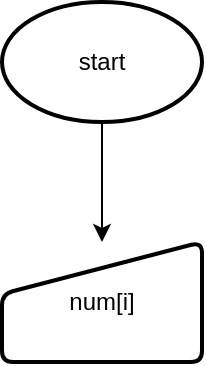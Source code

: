 <mxfile>
    <diagram id="Ttyu0UCfMwQ507ESXamN" name="Page-1">
        <mxGraphModel dx="420" dy="520" grid="1" gridSize="10" guides="1" tooltips="1" connect="1" arrows="1" fold="1" page="1" pageScale="1" pageWidth="850" pageHeight="1100" math="0" shadow="0">
            <root>
                <mxCell id="0"/>
                <mxCell id="1" parent="0"/>
                <mxCell id="6" value="" style="edgeStyle=none;html=1;" edge="1" parent="1" source="2" target="5">
                    <mxGeometry relative="1" as="geometry"/>
                </mxCell>
                <mxCell id="2" value="start" style="strokeWidth=2;html=1;shape=mxgraph.flowchart.start_1;whiteSpace=wrap;" vertex="1" parent="1">
                    <mxGeometry x="140" y="30" width="100" height="60" as="geometry"/>
                </mxCell>
                <mxCell id="5" value="num[i]" style="html=1;strokeWidth=2;shape=manualInput;whiteSpace=wrap;rounded=1;size=26;arcSize=11;" vertex="1" parent="1">
                    <mxGeometry x="140" y="150" width="100" height="60" as="geometry"/>
                </mxCell>
            </root>
        </mxGraphModel>
    </diagram>
</mxfile>